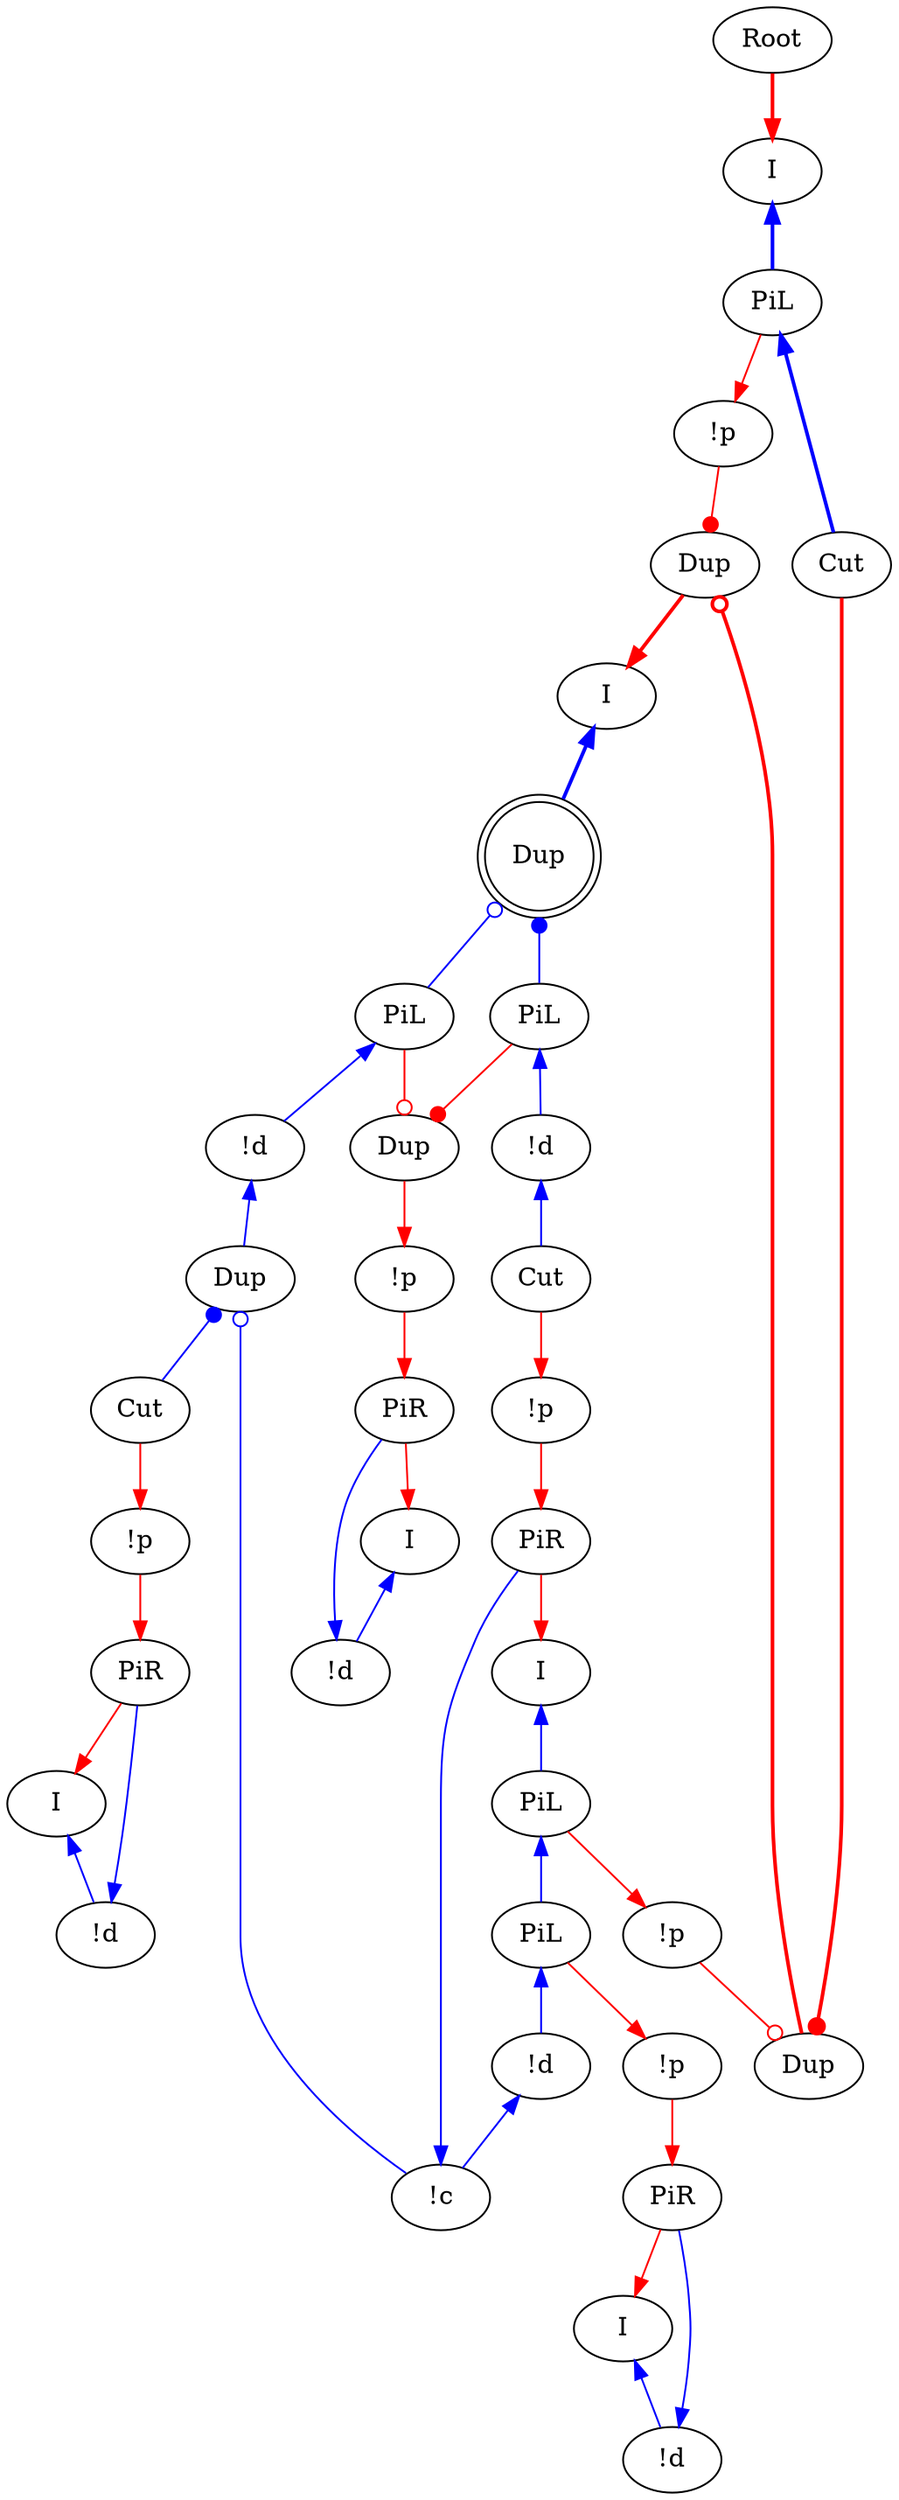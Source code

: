 digraph {
"Root0" [label="Root"]
"I0" [label="I"]
"!p0" [label="!p"]
"Cut0" [label="Cut"]
"PiR0" [label="PiR"]
"!c0" [label="!c"]
"!d0" [label="!d"]
"PiL0" [label="PiL"]
"PiL1" [label="PiL"]
"I1" [label="I"]
"!p1" [label="!p"]
"!p2" [label="!p"]
"Cut1" [label="Cut"]
"PiR1" [label="PiR"]
"PiR2" [label="PiR"]
"!d1" [label="!d"]
"I2" [label="I"]
"!d2" [label="!d"]
"I3" [label="I"]
"!p3" [label="!p"]
"PiR3" [label="PiR"]
"!d3" [label="!d"]
"I4" [label="I"]
"PiL2" [label="PiL"]
"!p4" [label="!p"]
"!p5" [label="!p"]
"Dup2_0" [label="Dup"]
"Dup2_1" [label="Dup"]
"Cut2" [label="Cut"]
"I5" [label="I"]
"!d4" [label="!d"]
"!d5" [label="!d"]
"PiL3" [label="PiL"]
"PiL4" [label="PiL"]
"Dup3_0" [label="Dup"]
"Dup3_1" [label="Dup",shape=doublecircle]
"Dup3_2" [label="Dup"]
"PiL3" -> "Dup3_2"[color=red,tooltip="e100",arrowhead=dot]
"PiL4" -> "Dup3_2"[color=red,tooltip="e101",arrowhead=odot]
"I5" -> "Dup3_1"[color=blue,tooltip="e19",penwidth=2,dir=back]
"Dup3_2" -> "!p1"[color=red,tooltip="e21"]
"!d4" -> "Cut0"[color=blue,tooltip="e23",dir=back]
"!d5" -> "Dup2_0"[color=blue,tooltip="e25",dir=back]
"I0" -> "PiL2"[color=blue,tooltip="e32",penwidth=2,dir=back]
"PiL2" -> "!p4"[color=red,tooltip="e34"]
"Cut0" -> "!p0"[color=red,tooltip="e37"]
"!p0" -> "PiR0"[color=red,tooltip="e39"]
"!c0" -> "PiR0"[color=blue,tooltip="e41",dir=back]
"PiR0" -> "I1"[color=red,tooltip="e43"]
"Dup2_0" -> "Cut1"[color=blue,tooltip="e45",arrowtail=dot,dir=back]
"!d0" -> "!c0"[color=blue,tooltip="e46",dir=back]
"Dup2_0" -> "!c0"[color=blue,tooltip="e47",arrowtail=odot,dir=back]
"PiL0" -> "!d0"[color=blue,tooltip="e49",dir=back]
"PiL1" -> "PiL0"[color=blue,tooltip="e51",dir=back]
"PiL0" -> "!p3"[color=red,tooltip="e53"]
"I1" -> "PiL1"[color=blue,tooltip="e55",dir=back]
"PiL1" -> "!p5"[color=red,tooltip="e57"]
"!p1" -> "PiR1"[color=red,tooltip="e59"]
"Cut1" -> "!p2"[color=red,tooltip="e63"]
"!p2" -> "PiR2"[color=red,tooltip="e65"]
"!d1" -> "PiR1"[color=blue,tooltip="e67",dir=back]
"PiR1" -> "I2"[color=red,tooltip="e69"]
"!d2" -> "PiR2"[color=blue,tooltip="e75",dir=back]
"PiR2" -> "I3"[color=red,tooltip="e77"]
"I2" -> "!d1"[color=blue,tooltip="e79",dir=back]
"I3" -> "!d2"[color=blue,tooltip="e83",dir=back]
"!p3" -> "PiR3"[color=red,tooltip="e85"]
"!d3" -> "PiR3"[color=blue,tooltip="e87",dir=back]
"PiR3" -> "I4"[color=red,tooltip="e89"]
"PiL2" -> "Cut2"[color=blue,tooltip="e90",penwidth=2,dir=back]
"I4" -> "!d3"[color=blue,tooltip="e91",dir=back]
"!p4" -> "Dup3_0"[color=red,tooltip="e92",arrowhead=dot]
"Dup2_1" -> "Dup3_0"[color=red,tooltip="e93",arrowhead=odot,penwidth=2]
"Cut2" -> "Dup2_1"[color=red,tooltip="e94",arrowhead=dot,penwidth=2]
"!p5" -> "Dup2_1"[color=red,tooltip="e95",arrowhead=odot]
"PiL3" -> "!d4"[color=blue,tooltip="e96",dir=back]
"PiL4" -> "!d5"[color=blue,tooltip="e97",dir=back]
"Dup3_1" -> "PiL3"[color=blue,tooltip="e98",arrowtail=dot,dir=back]
"Dup3_1" -> "PiL4"[color=blue,tooltip="e99",arrowtail=odot,dir=back]
"Root0" -> "I0"[color=red,tooltip="rettop",penwidth=2]
"Dup3_0" -> "I5"[color=red,tooltip="yli",penwidth=2]
}
